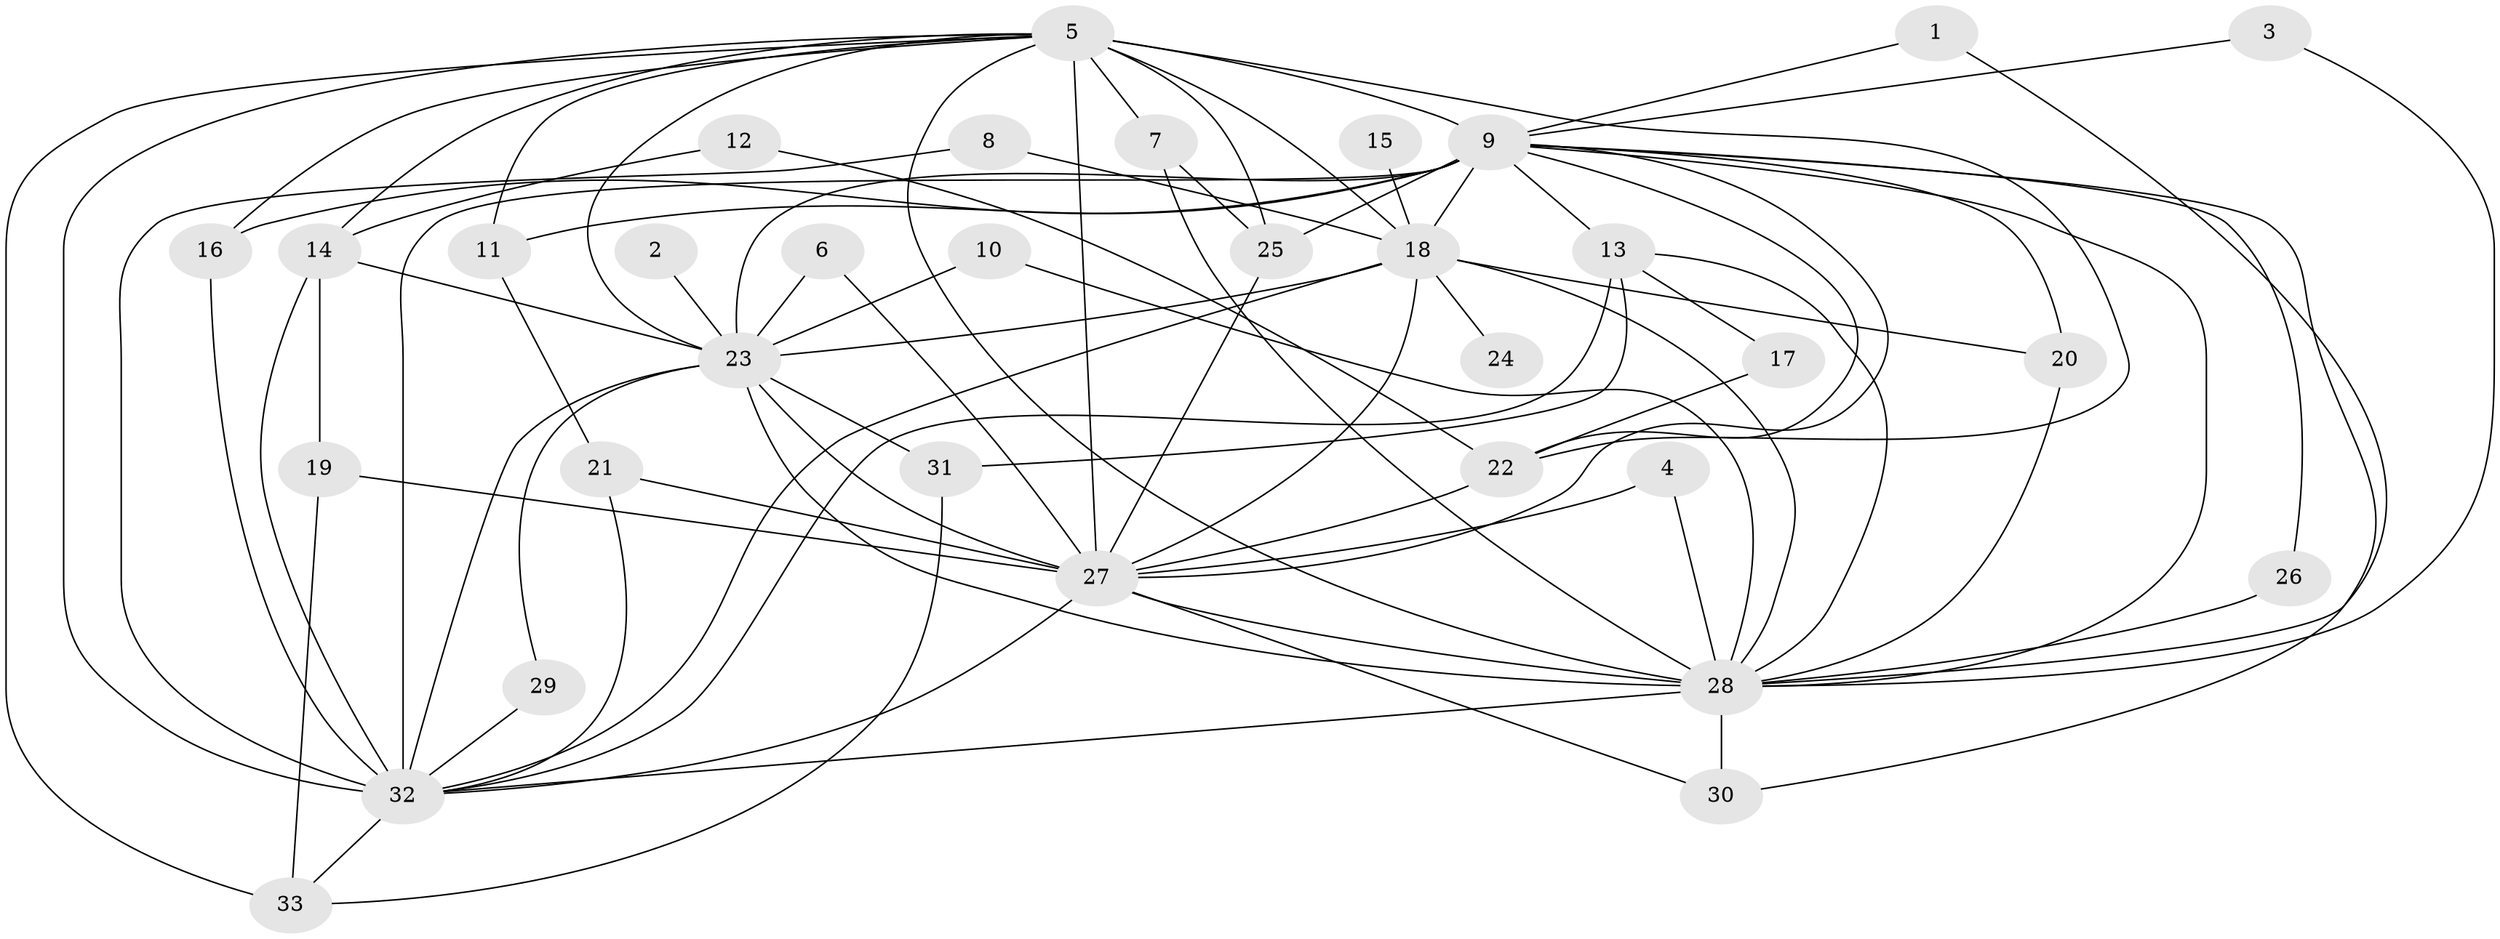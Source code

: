 // original degree distribution, {13: 0.015151515151515152, 17: 0.030303030303030304, 11: 0.015151515151515152, 19: 0.015151515151515152, 21: 0.015151515151515152, 18: 0.030303030303030304, 20: 0.030303030303030304, 2: 0.6060606060606061, 5: 0.045454545454545456, 4: 0.045454545454545456, 3: 0.13636363636363635, 6: 0.015151515151515152}
// Generated by graph-tools (version 1.1) at 2025/01/03/09/25 03:01:35]
// undirected, 33 vertices, 81 edges
graph export_dot {
graph [start="1"]
  node [color=gray90,style=filled];
  1;
  2;
  3;
  4;
  5;
  6;
  7;
  8;
  9;
  10;
  11;
  12;
  13;
  14;
  15;
  16;
  17;
  18;
  19;
  20;
  21;
  22;
  23;
  24;
  25;
  26;
  27;
  28;
  29;
  30;
  31;
  32;
  33;
  1 -- 9 [weight=1.0];
  1 -- 28 [weight=1.0];
  2 -- 23 [weight=1.0];
  3 -- 9 [weight=1.0];
  3 -- 28 [weight=1.0];
  4 -- 27 [weight=1.0];
  4 -- 28 [weight=2.0];
  5 -- 7 [weight=1.0];
  5 -- 9 [weight=7.0];
  5 -- 11 [weight=1.0];
  5 -- 14 [weight=1.0];
  5 -- 16 [weight=1.0];
  5 -- 18 [weight=3.0];
  5 -- 22 [weight=1.0];
  5 -- 23 [weight=4.0];
  5 -- 25 [weight=2.0];
  5 -- 27 [weight=4.0];
  5 -- 28 [weight=4.0];
  5 -- 32 [weight=3.0];
  5 -- 33 [weight=1.0];
  6 -- 23 [weight=1.0];
  6 -- 27 [weight=1.0];
  7 -- 25 [weight=1.0];
  7 -- 28 [weight=1.0];
  8 -- 18 [weight=1.0];
  8 -- 32 [weight=1.0];
  9 -- 11 [weight=1.0];
  9 -- 13 [weight=2.0];
  9 -- 16 [weight=2.0];
  9 -- 18 [weight=3.0];
  9 -- 20 [weight=1.0];
  9 -- 22 [weight=1.0];
  9 -- 23 [weight=3.0];
  9 -- 25 [weight=1.0];
  9 -- 26 [weight=1.0];
  9 -- 27 [weight=2.0];
  9 -- 28 [weight=3.0];
  9 -- 30 [weight=1.0];
  9 -- 32 [weight=4.0];
  10 -- 23 [weight=1.0];
  10 -- 28 [weight=1.0];
  11 -- 21 [weight=1.0];
  12 -- 14 [weight=1.0];
  12 -- 22 [weight=1.0];
  13 -- 17 [weight=1.0];
  13 -- 28 [weight=1.0];
  13 -- 31 [weight=1.0];
  13 -- 32 [weight=1.0];
  14 -- 19 [weight=1.0];
  14 -- 23 [weight=1.0];
  14 -- 32 [weight=1.0];
  15 -- 18 [weight=1.0];
  16 -- 32 [weight=1.0];
  17 -- 22 [weight=1.0];
  18 -- 20 [weight=1.0];
  18 -- 23 [weight=1.0];
  18 -- 24 [weight=1.0];
  18 -- 27 [weight=2.0];
  18 -- 28 [weight=1.0];
  18 -- 32 [weight=1.0];
  19 -- 27 [weight=1.0];
  19 -- 33 [weight=1.0];
  20 -- 28 [weight=1.0];
  21 -- 27 [weight=1.0];
  21 -- 32 [weight=1.0];
  22 -- 27 [weight=1.0];
  23 -- 27 [weight=1.0];
  23 -- 28 [weight=1.0];
  23 -- 29 [weight=1.0];
  23 -- 31 [weight=2.0];
  23 -- 32 [weight=1.0];
  25 -- 27 [weight=1.0];
  26 -- 28 [weight=1.0];
  27 -- 28 [weight=1.0];
  27 -- 30 [weight=1.0];
  27 -- 32 [weight=1.0];
  28 -- 30 [weight=1.0];
  28 -- 32 [weight=1.0];
  29 -- 32 [weight=1.0];
  31 -- 33 [weight=1.0];
  32 -- 33 [weight=1.0];
}

